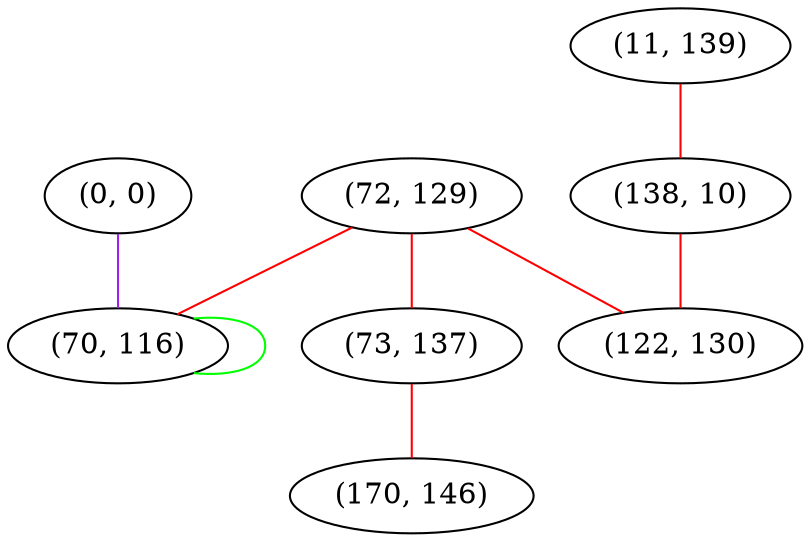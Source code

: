 graph "" {
"(0, 0)";
"(11, 139)";
"(138, 10)";
"(72, 129)";
"(73, 137)";
"(170, 146)";
"(70, 116)";
"(122, 130)";
"(0, 0)" -- "(70, 116)"  [color=purple, key=0, weight=4];
"(11, 139)" -- "(138, 10)"  [color=red, key=0, weight=1];
"(138, 10)" -- "(122, 130)"  [color=red, key=0, weight=1];
"(72, 129)" -- "(70, 116)"  [color=red, key=0, weight=1];
"(72, 129)" -- "(73, 137)"  [color=red, key=0, weight=1];
"(72, 129)" -- "(122, 130)"  [color=red, key=0, weight=1];
"(73, 137)" -- "(170, 146)"  [color=red, key=0, weight=1];
"(70, 116)" -- "(70, 116)"  [color=green, key=0, weight=2];
}
